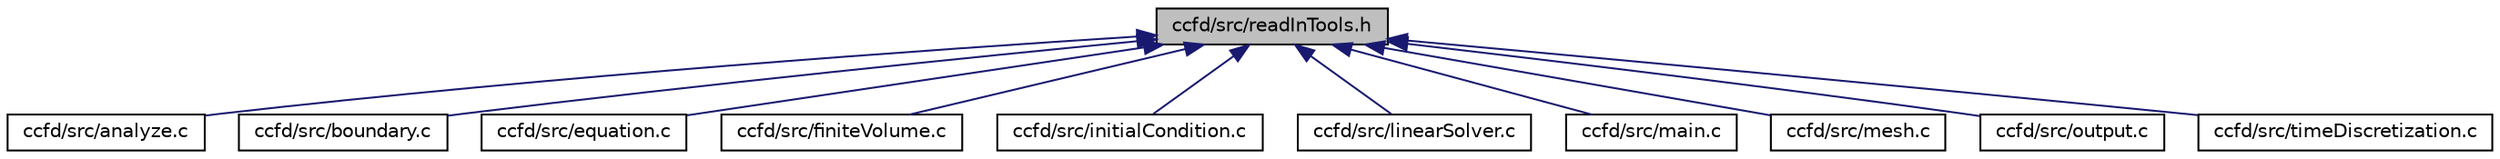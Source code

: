 digraph "ccfd/src/readInTools.h"
{
 // INTERACTIVE_SVG=YES
 // LATEX_PDF_SIZE
  edge [fontname="Helvetica",fontsize="10",labelfontname="Helvetica",labelfontsize="10"];
  node [fontname="Helvetica",fontsize="10",shape=record];
  Node1 [label="ccfd/src/readInTools.h",height=0.2,width=0.4,color="black", fillcolor="grey75", style="filled", fontcolor="black",tooltip=" "];
  Node1 -> Node2 [dir="back",color="midnightblue",fontsize="10",style="solid"];
  Node2 [label="ccfd/src/analyze.c",height=0.2,width=0.4,color="black", fillcolor="white", style="filled",URL="$analyze_8c.html",tooltip="Contains functions for analyzing flow results."];
  Node1 -> Node3 [dir="back",color="midnightblue",fontsize="10",style="solid"];
  Node3 [label="ccfd/src/boundary.c",height=0.2,width=0.4,color="black", fillcolor="white", style="filled",URL="$boundary_8c.html",tooltip="Contains the functions for initializing and applying boundary conditions."];
  Node1 -> Node4 [dir="back",color="midnightblue",fontsize="10",style="solid"];
  Node4 [label="ccfd/src/equation.c",height=0.2,width=0.4,color="black", fillcolor="white", style="filled",URL="$equation_8c.html",tooltip="Contains the function for initializing the physical constants."];
  Node1 -> Node5 [dir="back",color="midnightblue",fontsize="10",style="solid"];
  Node5 [label="ccfd/src/finiteVolume.c",height=0.2,width=0.4,color="black", fillcolor="white", style="filled",URL="$finiteVolume_8c.html",tooltip="Finite volume time derivative functions."];
  Node1 -> Node6 [dir="back",color="midnightblue",fontsize="10",style="solid"];
  Node6 [label="ccfd/src/initialCondition.c",height=0.2,width=0.4,color="black", fillcolor="white", style="filled",URL="$initialCondition_8c.html",tooltip="Functions involving the initialization and application of initial conditions."];
  Node1 -> Node7 [dir="back",color="midnightblue",fontsize="10",style="solid"];
  Node7 [label="ccfd/src/linearSolver.c",height=0.2,width=0.4,color="black", fillcolor="white", style="filled",URL="$linearSolver_8c.html",tooltip="Contains the functions for solving the linear system of equations during implicit calculations."];
  Node1 -> Node8 [dir="back",color="midnightblue",fontsize="10",style="solid"];
  Node8 [label="ccfd/src/main.c",height=0.2,width=0.4,color="black", fillcolor="white", style="filled",URL="$main_8c.html",tooltip="Contains the main function of ccfd"];
  Node1 -> Node9 [dir="back",color="midnightblue",fontsize="10",style="solid"];
  Node9 [label="ccfd/src/mesh.c",height=0.2,width=0.4,color="black", fillcolor="white", style="filled",URL="$mesh_8c.html",tooltip="Contains all the functions for reading and creating meshes."];
  Node1 -> Node10 [dir="back",color="midnightblue",fontsize="10",style="solid"];
  Node10 [label="ccfd/src/output.c",height=0.2,width=0.4,color="black", fillcolor="white", style="filled",URL="$output_8c.html",tooltip="Contains all functions used for writing flow solutions."];
  Node1 -> Node11 [dir="back",color="midnightblue",fontsize="10",style="solid"];
  Node11 [label="ccfd/src/timeDiscretization.c",height=0.2,width=0.4,color="black", fillcolor="white", style="filled",URL="$timeDiscretization_8c.html",tooltip="Contains the functions for performing the time stepping process."];
}

